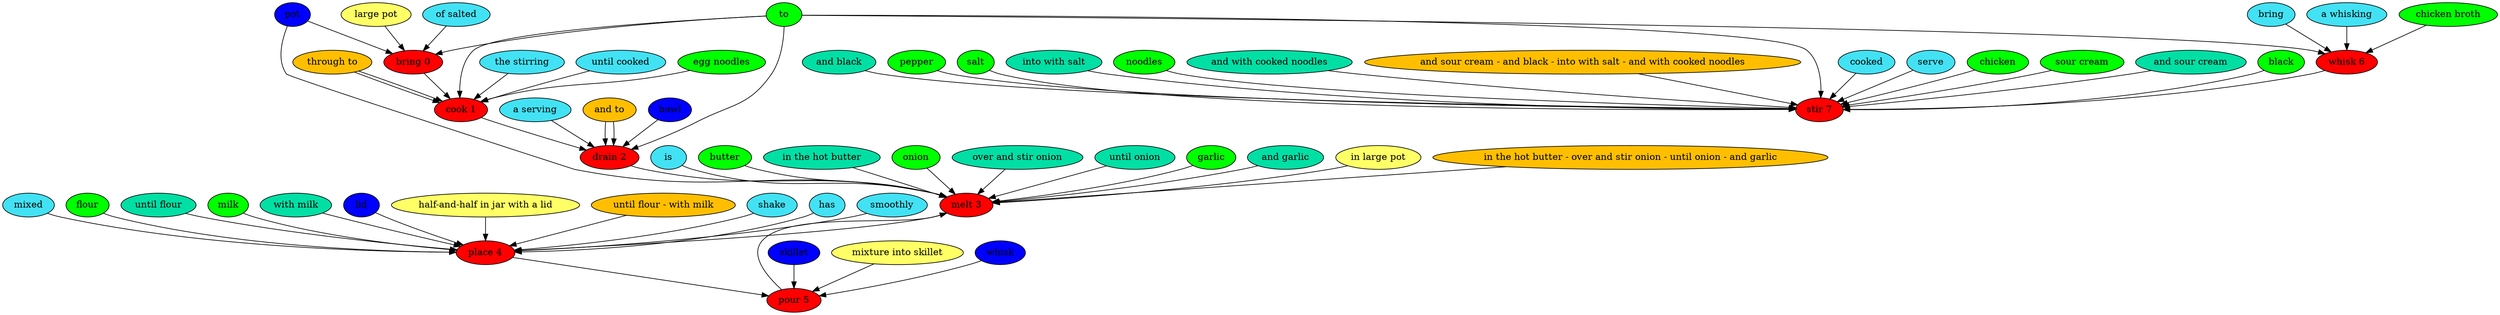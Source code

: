 digraph G {
"bring 0" [style=filled, fillcolor=red];
"of salted" [style=filled, fillcolor="#42e2f4"];
"of salted" -> "bring 0";
to [style=filled, fillcolor=green];
to -> "bring 0";
pot [style=filled, fillcolor="#0000ff"];
pot -> "bring 0";
"large pot" [style=filled, fillcolor="#ffff66"];
"large pot" -> "bring 0";
"cook 1" [style=filled, fillcolor=red];
"the stirring" [style=filled, fillcolor="#42e2f4"];
"the stirring" -> "cook 1";
"until cooked" [style=filled, fillcolor="#42e2f4"];
"until cooked" -> "cook 1";
"egg noodles" [style=filled, fillcolor=green];
"egg noodles" -> "cook 1";
to [style=filled, fillcolor=green];
to -> "cook 1";
"through to" [style=filled, fillcolor="#01DFA5"];
"through to" -> "cook 1";
"through to" [style=filled, fillcolor="#FFBF00"];
"through to" -> "cook 1";
"drain 2" [style=filled, fillcolor=red];
"a serving" [style=filled, fillcolor="#42e2f4"];
"a serving" -> "drain 2";
to [style=filled, fillcolor=green];
to -> "drain 2";
"and to" [style=filled, fillcolor="#01DFA5"];
"and to" -> "drain 2";
bowl [style=filled, fillcolor="#0000ff"];
bowl -> "drain 2";
"and to" [style=filled, fillcolor="#FFBF00"];
"and to" -> "drain 2";
"melt 3" [style=filled, fillcolor=red];
is [style=filled, fillcolor="#42e2f4"];
is -> "melt 3";
butter [style=filled, fillcolor=green];
butter -> "melt 3";
"in the hot butter" [style=filled, fillcolor="#01DFA5"];
"in the hot butter" -> "melt 3";
onion [style=filled, fillcolor=green];
onion -> "melt 3";
"over and stir onion" [style=filled, fillcolor="#01DFA5"];
"over and stir onion" -> "melt 3";
"until onion" [style=filled, fillcolor="#01DFA5"];
"until onion" -> "melt 3";
garlic [style=filled, fillcolor=green];
garlic -> "melt 3";
"and garlic" [style=filled, fillcolor="#01DFA5"];
"and garlic" -> "melt 3";
pot [style=filled, fillcolor="#0000ff"];
pot -> "melt 3";
"in large pot" [style=filled, fillcolor="#ffff66"];
"in large pot" -> "melt 3";
"in the hot butter - over and stir onion - until onion - and garlic" [style=filled, fillcolor="#FFBF00"];
"in the hot butter - over and stir onion - until onion - and garlic" -> "melt 3";
"place 4" [style=filled, fillcolor=red];
shake [style=filled, fillcolor="#42e2f4"];
shake -> "place 4";
has [style=filled, fillcolor="#42e2f4"];
has -> "place 4";
smoothly [style=filled, fillcolor="#42e2f4"];
smoothly -> "place 4";
mixed [style=filled, fillcolor="#42e2f4"];
mixed -> "place 4";
flour [style=filled, fillcolor=green];
flour -> "place 4";
"until flour" [style=filled, fillcolor="#01DFA5"];
"until flour" -> "place 4";
milk [style=filled, fillcolor=green];
milk -> "place 4";
"with milk" [style=filled, fillcolor="#01DFA5"];
"with milk" -> "place 4";
lid [style=filled, fillcolor="#0000ff"];
lid -> "place 4";
"half-and-half in jar with a lid" [style=filled, fillcolor="#ffff66"];
"half-and-half in jar with a lid" -> "place 4";
"until flour - with milk" [style=filled, fillcolor="#FFBF00"];
"until flour - with milk" -> "place 4";
"pour 5" [style=filled, fillcolor=red];
skillet [style=filled, fillcolor="#0000ff"];
skillet -> "pour 5";
"mixture into skillet" [style=filled, fillcolor="#ffff66"];
"mixture into skillet" -> "pour 5";
whisk [style=filled, fillcolor="#0000ff"];
whisk -> "pour 5";
"whisk 6" [style=filled, fillcolor=red];
bring [style=filled, fillcolor="#42e2f4"];
bring -> "whisk 6";
"a whisking" [style=filled, fillcolor="#42e2f4"];
"a whisking" -> "whisk 6";
"chicken broth" [style=filled, fillcolor=green];
"chicken broth" -> "whisk 6";
to [style=filled, fillcolor=green];
to -> "whisk 6";
"stir 7" [style=filled, fillcolor=red];
cooked [style=filled, fillcolor="#42e2f4"];
cooked -> "stir 7";
serve [style=filled, fillcolor="#42e2f4"];
serve -> "stir 7";
chicken [style=filled, fillcolor=green];
chicken -> "stir 7";
"sour cream" [style=filled, fillcolor=green];
"sour cream" -> "stir 7";
"and sour cream" [style=filled, fillcolor="#01DFA5"];
"and sour cream" -> "stir 7";
black [style=filled, fillcolor=green];
black -> "stir 7";
"and black" [style=filled, fillcolor="#01DFA5"];
"and black" -> "stir 7";
pepper [style=filled, fillcolor=green];
pepper -> "stir 7";
to [style=filled, fillcolor=green];
to -> "stir 7";
salt [style=filled, fillcolor=green];
salt -> "stir 7";
"into with salt" [style=filled, fillcolor="#01DFA5"];
"into with salt" -> "stir 7";
noodles [style=filled, fillcolor=green];
noodles -> "stir 7";
"and with cooked noodles" [style=filled, fillcolor="#01DFA5"];
"and with cooked noodles" -> "stir 7";
"and sour cream - and black - into with salt - and with cooked noodles" [style=filled, fillcolor="#FFBF00"];
"and sour cream - and black - into with salt - and with cooked noodles" -> "stir 7";
"bring 0" -> "cook 1";
"cook 1" -> "drain 2";
"drain 2" -> "melt 3";
"melt 3" -> "place 4";
"place 4" -> "pour 5";
"pour 5" -> "melt 3";
"whisk 6" -> "stir 7";
}
